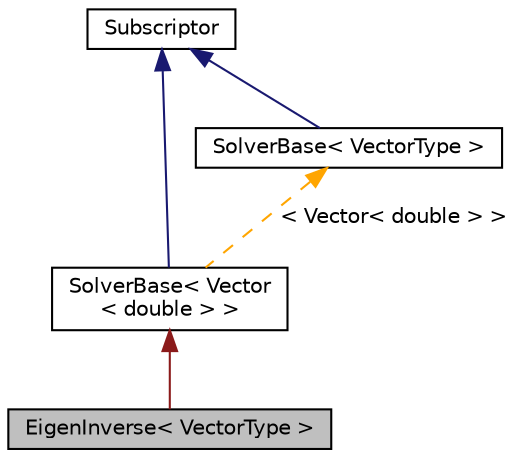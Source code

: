 digraph "EigenInverse&lt; VectorType &gt;"
{
 // LATEX_PDF_SIZE
  edge [fontname="Helvetica",fontsize="10",labelfontname="Helvetica",labelfontsize="10"];
  node [fontname="Helvetica",fontsize="10",shape=record];
  Node1 [label="EigenInverse\< VectorType \>",height=0.2,width=0.4,color="black", fillcolor="grey75", style="filled", fontcolor="black",tooltip=" "];
  Node2 -> Node1 [dir="back",color="firebrick4",fontsize="10",style="solid",fontname="Helvetica"];
  Node2 [label="SolverBase\< Vector\l\< double \> \>",height=0.2,width=0.4,color="black", fillcolor="white", style="filled",URL="$classSolverBase.html",tooltip=" "];
  Node3 -> Node2 [dir="back",color="midnightblue",fontsize="10",style="solid",fontname="Helvetica"];
  Node3 [label="Subscriptor",height=0.2,width=0.4,color="black", fillcolor="white", style="filled",URL="$classSubscriptor.html",tooltip=" "];
  Node4 -> Node2 [dir="back",color="orange",fontsize="10",style="dashed",label=" \< Vector\< double \> \>" ,fontname="Helvetica"];
  Node4 [label="SolverBase\< VectorType \>",height=0.2,width=0.4,color="black", fillcolor="white", style="filled",URL="$classSolverBase.html",tooltip=" "];
  Node3 -> Node4 [dir="back",color="midnightblue",fontsize="10",style="solid",fontname="Helvetica"];
}
